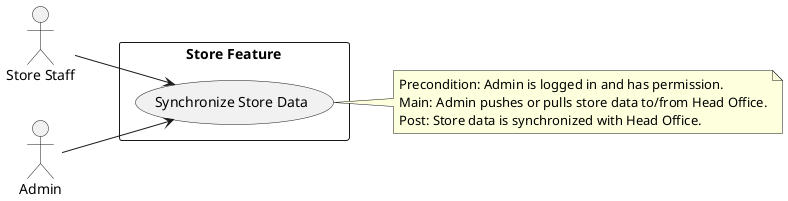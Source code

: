 @startuml
left to right direction

actor "Store Staff" as StoreStaff
actor "Admin" as Admin

rectangle "Store Feature" as System {
    usecase "Synchronize Store Data" as UC_SyncStoreData
}

StoreStaff --> UC_SyncStoreData
Admin --> UC_SyncStoreData

note right of UC_SyncStoreData
    Precondition: Admin is logged in and has permission.
    Main: Admin pushes or pulls store data to/from Head Office.
    Post: Store data is synchronized with Head Office.
end note

@enduml

